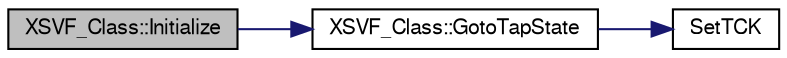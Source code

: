 digraph G
{
  bgcolor="transparent";
  edge [fontname="FreeSans",fontsize=10,labelfontname="FreeSans",labelfontsize=10];
  node [fontname="FreeSans",fontsize=10,shape=record];
  rankdir=LR;
  Node1 [label="XSVF_Class::Initialize",height=0.2,width=0.4,color="black", fillcolor="grey75", style="filled" fontcolor="black"];
  Node1 -> Node2 [color="midnightblue",fontsize=10,style="solid",fontname="FreeSans"];
  Node2 [label="XSVF_Class::GotoTapState",height=0.2,width=0.4,color="black",URL="$class_x_s_v_f___class.html#5808e57917c2f489d97ddb9f1c4d346c"];
  Node2 -> Node3 [color="midnightblue",fontsize=10,style="solid",fontname="FreeSans"];
  Node3 [label="SetTCK",height=0.2,width=0.4,color="black",URL="$xsvf_port_8hpp.html#f78586706e602574a5a51f07ca7928d1"];
}
